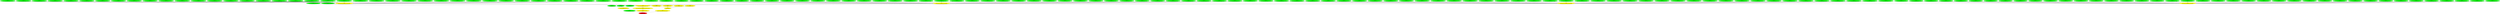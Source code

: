 digraph {
rankdir="BT"
ss_tail_light_16px_unflipped [fillcolor=green style="filled" label="<spriteset>\nss_tail_light_16px_unflipped"]
ss_tail_light_16px_flipped [fillcolor=green style="filled" label="<spriteset>\nss_tail_light_16px_flipped"]
ss_tail_light_empty_unflipped [fillcolor=green style="filled" label="<spriteset>\nss_tail_light_empty_unflipped"]
switch_graphics_layer_tail_light_16px [fillcolor=yellow style="filled" label="<switch>\nswitch_graphics_layer_tail_light_16px"]
switch_cargo_capacity_by_cargo_0 [fillcolor=yellow style="filled" label="<switch>\nswitch_cargo_capacity_by_cargo_0"]
switch_cargo_capacity_by_cargo_1 [fillcolor=yellow style="filled" label="<switch>\nswitch_cargo_capacity_by_cargo_1"]
switch_cargo_capacity_by_cargo_2 [fillcolor=yellow style="filled" label="<switch>\nswitch_cargo_capacity_by_cargo_2"]
switch_cargo_capacity_by_cargo_3 [fillcolor=yellow style="filled" label="<switch>\nswitch_cargo_capacity_by_cargo_3"]
switch_cargo_capacity [fillcolor=yellow style="filled" label="<switch>\nswitch_cargo_capacity"]
open_car_ng_pony_gen_3U_ss_empty_unflipped [fillcolor=green style="filled" label="<spriteset>\nopen_car_ng_pony_gen_3U_ss_empty_unflipped"]
open_car_ng_pony_gen_3U_ss_loading_0_unflipped [fillcolor=green style="filled" label="<spriteset>\nopen_car_ng_pony_gen_3U_ss_loading_0_unflipped"]
open_car_ng_pony_gen_3U_ss_loaded_0_unflipped [fillcolor=green style="filled" label="<spriteset>\nopen_car_ng_pony_gen_3U_ss_loaded_0_unflipped"]
open_car_ng_pony_gen_3U_ss_loading_1_unflipped [fillcolor=green style="filled" label="<spriteset>\nopen_car_ng_pony_gen_3U_ss_loading_1_unflipped"]
open_car_ng_pony_gen_3U_ss_loaded_1_unflipped [fillcolor=green style="filled" label="<spriteset>\nopen_car_ng_pony_gen_3U_ss_loaded_1_unflipped"]
open_car_ng_pony_gen_3U_ss_loading_2_unflipped [fillcolor=green style="filled" label="<spriteset>\nopen_car_ng_pony_gen_3U_ss_loading_2_unflipped"]
open_car_ng_pony_gen_3U_ss_loaded_2_unflipped [fillcolor=green style="filled" label="<spriteset>\nopen_car_ng_pony_gen_3U_ss_loaded_2_unflipped"]
open_car_ng_pony_gen_3U_ss_loading_3_unflipped [fillcolor=green style="filled" label="<spriteset>\nopen_car_ng_pony_gen_3U_ss_loading_3_unflipped"]
open_car_ng_pony_gen_3U_ss_loaded_3_unflipped [fillcolor=green style="filled" label="<spriteset>\nopen_car_ng_pony_gen_3U_ss_loaded_3_unflipped"]
open_car_ng_pony_gen_3U_ss_loading_4_unflipped [fillcolor=green style="filled" label="<spriteset>\nopen_car_ng_pony_gen_3U_ss_loading_4_unflipped"]
open_car_ng_pony_gen_3U_ss_loaded_4_unflipped [fillcolor=green style="filled" label="<spriteset>\nopen_car_ng_pony_gen_3U_ss_loaded_4_unflipped"]
open_car_ng_pony_gen_3U_ss_loading_5_unflipped [fillcolor=green style="filled" label="<spriteset>\nopen_car_ng_pony_gen_3U_ss_loading_5_unflipped"]
open_car_ng_pony_gen_3U_ss_loaded_5_unflipped [fillcolor=green style="filled" label="<spriteset>\nopen_car_ng_pony_gen_3U_ss_loaded_5_unflipped"]
open_car_ng_pony_gen_3U_ss_loading_6_unflipped [fillcolor=green style="filled" label="<spriteset>\nopen_car_ng_pony_gen_3U_ss_loading_6_unflipped"]
open_car_ng_pony_gen_3U_ss_loaded_6_unflipped [fillcolor=green style="filled" label="<spriteset>\nopen_car_ng_pony_gen_3U_ss_loaded_6_unflipped"]
open_car_ng_pony_gen_3U_ss_loading_7_unflipped [fillcolor=green style="filled" label="<spriteset>\nopen_car_ng_pony_gen_3U_ss_loading_7_unflipped"]
open_car_ng_pony_gen_3U_ss_loaded_7_unflipped [fillcolor=green style="filled" label="<spriteset>\nopen_car_ng_pony_gen_3U_ss_loaded_7_unflipped"]
open_car_ng_pony_gen_3U_ss_loading_8_unflipped [fillcolor=green style="filled" label="<spriteset>\nopen_car_ng_pony_gen_3U_ss_loading_8_unflipped"]
open_car_ng_pony_gen_3U_ss_loaded_8_unflipped [fillcolor=green style="filled" label="<spriteset>\nopen_car_ng_pony_gen_3U_ss_loaded_8_unflipped"]
open_car_ng_pony_gen_3U_ss_loading_9_unflipped [fillcolor=green style="filled" label="<spriteset>\nopen_car_ng_pony_gen_3U_ss_loading_9_unflipped"]
open_car_ng_pony_gen_3U_ss_loaded_9_unflipped [fillcolor=green style="filled" label="<spriteset>\nopen_car_ng_pony_gen_3U_ss_loaded_9_unflipped"]
open_car_ng_pony_gen_3U_ss_loading_10_unflipped [fillcolor=green style="filled" label="<spriteset>\nopen_car_ng_pony_gen_3U_ss_loading_10_unflipped"]
open_car_ng_pony_gen_3U_ss_loaded_10_unflipped [fillcolor=green style="filled" label="<spriteset>\nopen_car_ng_pony_gen_3U_ss_loaded_10_unflipped"]
open_car_ng_pony_gen_3U_ss_loading_11_unflipped [fillcolor=green style="filled" label="<spriteset>\nopen_car_ng_pony_gen_3U_ss_loading_11_unflipped"]
open_car_ng_pony_gen_3U_ss_loaded_11_unflipped [fillcolor=green style="filled" label="<spriteset>\nopen_car_ng_pony_gen_3U_ss_loaded_11_unflipped"]
open_car_ng_pony_gen_3U_ss_loading_12_unflipped [fillcolor=green style="filled" label="<spriteset>\nopen_car_ng_pony_gen_3U_ss_loading_12_unflipped"]
open_car_ng_pony_gen_3U_ss_loaded_12_unflipped [fillcolor=green style="filled" label="<spriteset>\nopen_car_ng_pony_gen_3U_ss_loaded_12_unflipped"]
open_car_ng_pony_gen_3U_ss_loading_13_unflipped [fillcolor=green style="filled" label="<spriteset>\nopen_car_ng_pony_gen_3U_ss_loading_13_unflipped"]
open_car_ng_pony_gen_3U_ss_loaded_13_unflipped [fillcolor=green style="filled" label="<spriteset>\nopen_car_ng_pony_gen_3U_ss_loaded_13_unflipped"]
open_car_ng_pony_gen_3U_ss_loading_14_unflipped [fillcolor=green style="filled" label="<spriteset>\nopen_car_ng_pony_gen_3U_ss_loading_14_unflipped"]
open_car_ng_pony_gen_3U_ss_loaded_14_unflipped [fillcolor=green style="filled" label="<spriteset>\nopen_car_ng_pony_gen_3U_ss_loaded_14_unflipped"]
open_car_ng_pony_gen_3U_ss_loading_15_unflipped [fillcolor=green style="filled" label="<spriteset>\nopen_car_ng_pony_gen_3U_ss_loading_15_unflipped"]
open_car_ng_pony_gen_3U_ss_loaded_15_unflipped [fillcolor=green style="filled" label="<spriteset>\nopen_car_ng_pony_gen_3U_ss_loaded_15_unflipped"]
open_car_ng_pony_gen_3U_ss_loading_16_unflipped [fillcolor=green style="filled" label="<spriteset>\nopen_car_ng_pony_gen_3U_ss_loading_16_unflipped"]
open_car_ng_pony_gen_3U_ss_loaded_16_unflipped [fillcolor=green style="filled" label="<spriteset>\nopen_car_ng_pony_gen_3U_ss_loaded_16_unflipped"]
open_car_ng_pony_gen_3U_ss_loading_17_unflipped [fillcolor=green style="filled" label="<spriteset>\nopen_car_ng_pony_gen_3U_ss_loading_17_unflipped"]
open_car_ng_pony_gen_3U_ss_loaded_17_unflipped [fillcolor=green style="filled" label="<spriteset>\nopen_car_ng_pony_gen_3U_ss_loaded_17_unflipped"]
open_car_ng_pony_gen_3U_ss_loading_18_unflipped [fillcolor=green style="filled" label="<spriteset>\nopen_car_ng_pony_gen_3U_ss_loading_18_unflipped"]
open_car_ng_pony_gen_3U_ss_loaded_18_unflipped [fillcolor=green style="filled" label="<spriteset>\nopen_car_ng_pony_gen_3U_ss_loaded_18_unflipped"]
open_car_ng_pony_gen_3U_ss_loading_19_unflipped [fillcolor=green style="filled" label="<spriteset>\nopen_car_ng_pony_gen_3U_ss_loading_19_unflipped"]
open_car_ng_pony_gen_3U_ss_loaded_19_unflipped [fillcolor=green style="filled" label="<spriteset>\nopen_car_ng_pony_gen_3U_ss_loaded_19_unflipped"]
open_car_ng_pony_gen_3U_ss_loading_20_unflipped [fillcolor=green style="filled" label="<spriteset>\nopen_car_ng_pony_gen_3U_ss_loading_20_unflipped"]
open_car_ng_pony_gen_3U_ss_loaded_20_unflipped [fillcolor=green style="filled" label="<spriteset>\nopen_car_ng_pony_gen_3U_ss_loaded_20_unflipped"]
open_car_ng_pony_gen_3U_ss_loading_21_unflipped [fillcolor=green style="filled" label="<spriteset>\nopen_car_ng_pony_gen_3U_ss_loading_21_unflipped"]
open_car_ng_pony_gen_3U_ss_loaded_21_unflipped [fillcolor=green style="filled" label="<spriteset>\nopen_car_ng_pony_gen_3U_ss_loaded_21_unflipped"]
open_car_ng_pony_gen_3U_ss_loading_22_unflipped [fillcolor=green style="filled" label="<spriteset>\nopen_car_ng_pony_gen_3U_ss_loading_22_unflipped"]
open_car_ng_pony_gen_3U_ss_loaded_22_unflipped [fillcolor=green style="filled" label="<spriteset>\nopen_car_ng_pony_gen_3U_ss_loaded_22_unflipped"]
open_car_ng_pony_gen_3U_ss_loading_23_unflipped [fillcolor=green style="filled" label="<spriteset>\nopen_car_ng_pony_gen_3U_ss_loading_23_unflipped"]
open_car_ng_pony_gen_3U_ss_loaded_23_unflipped [fillcolor=green style="filled" label="<spriteset>\nopen_car_ng_pony_gen_3U_ss_loaded_23_unflipped"]
open_car_ng_pony_gen_3U_ss_loading_24_unflipped [fillcolor=green style="filled" label="<spriteset>\nopen_car_ng_pony_gen_3U_ss_loading_24_unflipped"]
open_car_ng_pony_gen_3U_ss_loaded_24_unflipped [fillcolor=green style="filled" label="<spriteset>\nopen_car_ng_pony_gen_3U_ss_loaded_24_unflipped"]
open_car_ng_pony_gen_3U_ss_loading_25_unflipped [fillcolor=green style="filled" label="<spriteset>\nopen_car_ng_pony_gen_3U_ss_loading_25_unflipped"]
open_car_ng_pony_gen_3U_ss_loaded_25_unflipped [fillcolor=green style="filled" label="<spriteset>\nopen_car_ng_pony_gen_3U_ss_loaded_25_unflipped"]
open_car_ng_pony_gen_3U_ss_loading_26_unflipped [fillcolor=green style="filled" label="<spriteset>\nopen_car_ng_pony_gen_3U_ss_loading_26_unflipped"]
open_car_ng_pony_gen_3U_ss_loaded_26_unflipped [fillcolor=green style="filled" label="<spriteset>\nopen_car_ng_pony_gen_3U_ss_loaded_26_unflipped"]
open_car_ng_pony_gen_3U_ss_loading_27_unflipped [fillcolor=green style="filled" label="<spriteset>\nopen_car_ng_pony_gen_3U_ss_loading_27_unflipped"]
open_car_ng_pony_gen_3U_ss_loaded_27_unflipped [fillcolor=green style="filled" label="<spriteset>\nopen_car_ng_pony_gen_3U_ss_loaded_27_unflipped"]
open_car_ng_pony_gen_3U_ss_loading_28_unflipped [fillcolor=green style="filled" label="<spriteset>\nopen_car_ng_pony_gen_3U_ss_loading_28_unflipped"]
open_car_ng_pony_gen_3U_ss_loaded_28_unflipped [fillcolor=green style="filled" label="<spriteset>\nopen_car_ng_pony_gen_3U_ss_loaded_28_unflipped"]
open_car_ng_pony_gen_3U_ss_loading_29_unflipped [fillcolor=green style="filled" label="<spriteset>\nopen_car_ng_pony_gen_3U_ss_loading_29_unflipped"]
open_car_ng_pony_gen_3U_ss_loaded_29_unflipped [fillcolor=green style="filled" label="<spriteset>\nopen_car_ng_pony_gen_3U_ss_loaded_29_unflipped"]
open_car_ng_pony_gen_3U_ss_loading_30_unflipped [fillcolor=green style="filled" label="<spriteset>\nopen_car_ng_pony_gen_3U_ss_loading_30_unflipped"]
open_car_ng_pony_gen_3U_ss_loaded_30_unflipped [fillcolor=green style="filled" label="<spriteset>\nopen_car_ng_pony_gen_3U_ss_loaded_30_unflipped"]
open_car_ng_pony_gen_3U_ss_loading_31_unflipped [fillcolor=green style="filled" label="<spriteset>\nopen_car_ng_pony_gen_3U_ss_loading_31_unflipped"]
open_car_ng_pony_gen_3U_ss_loaded_31_unflipped [fillcolor=green style="filled" label="<spriteset>\nopen_car_ng_pony_gen_3U_ss_loaded_31_unflipped"]
open_car_ng_pony_gen_3U_ss_loading_32_unflipped [fillcolor=green style="filled" label="<spriteset>\nopen_car_ng_pony_gen_3U_ss_loading_32_unflipped"]
open_car_ng_pony_gen_3U_ss_loaded_32_unflipped [fillcolor=green style="filled" label="<spriteset>\nopen_car_ng_pony_gen_3U_ss_loaded_32_unflipped"]
open_car_ng_pony_gen_3U_ss_loading_33_unflipped [fillcolor=green style="filled" label="<spriteset>\nopen_car_ng_pony_gen_3U_ss_loading_33_unflipped"]
open_car_ng_pony_gen_3U_ss_loaded_33_unflipped [fillcolor=green style="filled" label="<spriteset>\nopen_car_ng_pony_gen_3U_ss_loaded_33_unflipped"]
open_car_ng_pony_gen_3U_ss_loading_34_unflipped [fillcolor=green style="filled" label="<spriteset>\nopen_car_ng_pony_gen_3U_ss_loading_34_unflipped"]
open_car_ng_pony_gen_3U_ss_loaded_34_unflipped [fillcolor=green style="filled" label="<spriteset>\nopen_car_ng_pony_gen_3U_ss_loaded_34_unflipped"]
open_car_ng_pony_gen_3U_ss_loading_35_unflipped [fillcolor=green style="filled" label="<spriteset>\nopen_car_ng_pony_gen_3U_ss_loading_35_unflipped"]
open_car_ng_pony_gen_3U_ss_loaded_35_unflipped [fillcolor=green style="filled" label="<spriteset>\nopen_car_ng_pony_gen_3U_ss_loaded_35_unflipped"]
open_car_ng_pony_gen_3U_ss_loading_36_unflipped [fillcolor=green style="filled" label="<spriteset>\nopen_car_ng_pony_gen_3U_ss_loading_36_unflipped"]
open_car_ng_pony_gen_3U_ss_loaded_36_unflipped [fillcolor=green style="filled" label="<spriteset>\nopen_car_ng_pony_gen_3U_ss_loaded_36_unflipped"]
open_car_ng_pony_gen_3U_ss_loading_37_unflipped [fillcolor=green style="filled" label="<spriteset>\nopen_car_ng_pony_gen_3U_ss_loading_37_unflipped"]
open_car_ng_pony_gen_3U_ss_loaded_37_unflipped [fillcolor=green style="filled" label="<spriteset>\nopen_car_ng_pony_gen_3U_ss_loaded_37_unflipped"]
open_car_ng_pony_gen_3U_ss_loading_38_unflipped [fillcolor=green style="filled" label="<spriteset>\nopen_car_ng_pony_gen_3U_ss_loading_38_unflipped"]
open_car_ng_pony_gen_3U_ss_loaded_38_unflipped [fillcolor=green style="filled" label="<spriteset>\nopen_car_ng_pony_gen_3U_ss_loaded_38_unflipped"]
open_car_ng_pony_gen_3U_ss_loading_39_unflipped [fillcolor=green style="filled" label="<spriteset>\nopen_car_ng_pony_gen_3U_ss_loading_39_unflipped"]
open_car_ng_pony_gen_3U_ss_loaded_39_unflipped [fillcolor=green style="filled" label="<spriteset>\nopen_car_ng_pony_gen_3U_ss_loaded_39_unflipped"]
open_car_ng_pony_gen_3U_ss_empty_flipped [fillcolor=green style="filled" label="<spriteset>\nopen_car_ng_pony_gen_3U_ss_empty_flipped"]
open_car_ng_pony_gen_3U_ss_loading_0_flipped [fillcolor=green style="filled" label="<spriteset>\nopen_car_ng_pony_gen_3U_ss_loading_0_flipped"]
open_car_ng_pony_gen_3U_ss_loaded_0_flipped [fillcolor=green style="filled" label="<spriteset>\nopen_car_ng_pony_gen_3U_ss_loaded_0_flipped"]
open_car_ng_pony_gen_3U_ss_loading_1_flipped [fillcolor=green style="filled" label="<spriteset>\nopen_car_ng_pony_gen_3U_ss_loading_1_flipped"]
open_car_ng_pony_gen_3U_ss_loaded_1_flipped [fillcolor=green style="filled" label="<spriteset>\nopen_car_ng_pony_gen_3U_ss_loaded_1_flipped"]
open_car_ng_pony_gen_3U_ss_loading_2_flipped [fillcolor=green style="filled" label="<spriteset>\nopen_car_ng_pony_gen_3U_ss_loading_2_flipped"]
open_car_ng_pony_gen_3U_ss_loaded_2_flipped [fillcolor=green style="filled" label="<spriteset>\nopen_car_ng_pony_gen_3U_ss_loaded_2_flipped"]
open_car_ng_pony_gen_3U_ss_loading_3_flipped [fillcolor=green style="filled" label="<spriteset>\nopen_car_ng_pony_gen_3U_ss_loading_3_flipped"]
open_car_ng_pony_gen_3U_ss_loaded_3_flipped [fillcolor=green style="filled" label="<spriteset>\nopen_car_ng_pony_gen_3U_ss_loaded_3_flipped"]
open_car_ng_pony_gen_3U_ss_loading_4_flipped [fillcolor=green style="filled" label="<spriteset>\nopen_car_ng_pony_gen_3U_ss_loading_4_flipped"]
open_car_ng_pony_gen_3U_ss_loaded_4_flipped [fillcolor=green style="filled" label="<spriteset>\nopen_car_ng_pony_gen_3U_ss_loaded_4_flipped"]
open_car_ng_pony_gen_3U_ss_loading_5_flipped [fillcolor=green style="filled" label="<spriteset>\nopen_car_ng_pony_gen_3U_ss_loading_5_flipped"]
open_car_ng_pony_gen_3U_ss_loaded_5_flipped [fillcolor=green style="filled" label="<spriteset>\nopen_car_ng_pony_gen_3U_ss_loaded_5_flipped"]
open_car_ng_pony_gen_3U_ss_loading_6_flipped [fillcolor=green style="filled" label="<spriteset>\nopen_car_ng_pony_gen_3U_ss_loading_6_flipped"]
open_car_ng_pony_gen_3U_ss_loaded_6_flipped [fillcolor=green style="filled" label="<spriteset>\nopen_car_ng_pony_gen_3U_ss_loaded_6_flipped"]
open_car_ng_pony_gen_3U_ss_loading_7_flipped [fillcolor=green style="filled" label="<spriteset>\nopen_car_ng_pony_gen_3U_ss_loading_7_flipped"]
open_car_ng_pony_gen_3U_ss_loaded_7_flipped [fillcolor=green style="filled" label="<spriteset>\nopen_car_ng_pony_gen_3U_ss_loaded_7_flipped"]
open_car_ng_pony_gen_3U_ss_loading_8_flipped [fillcolor=green style="filled" label="<spriteset>\nopen_car_ng_pony_gen_3U_ss_loading_8_flipped"]
open_car_ng_pony_gen_3U_ss_loaded_8_flipped [fillcolor=green style="filled" label="<spriteset>\nopen_car_ng_pony_gen_3U_ss_loaded_8_flipped"]
open_car_ng_pony_gen_3U_ss_loading_9_flipped [fillcolor=green style="filled" label="<spriteset>\nopen_car_ng_pony_gen_3U_ss_loading_9_flipped"]
open_car_ng_pony_gen_3U_ss_loaded_9_flipped [fillcolor=green style="filled" label="<spriteset>\nopen_car_ng_pony_gen_3U_ss_loaded_9_flipped"]
open_car_ng_pony_gen_3U_ss_loading_10_flipped [fillcolor=green style="filled" label="<spriteset>\nopen_car_ng_pony_gen_3U_ss_loading_10_flipped"]
open_car_ng_pony_gen_3U_ss_loaded_10_flipped [fillcolor=green style="filled" label="<spriteset>\nopen_car_ng_pony_gen_3U_ss_loaded_10_flipped"]
open_car_ng_pony_gen_3U_ss_loading_11_flipped [fillcolor=green style="filled" label="<spriteset>\nopen_car_ng_pony_gen_3U_ss_loading_11_flipped"]
open_car_ng_pony_gen_3U_ss_loaded_11_flipped [fillcolor=green style="filled" label="<spriteset>\nopen_car_ng_pony_gen_3U_ss_loaded_11_flipped"]
open_car_ng_pony_gen_3U_ss_loading_12_flipped [fillcolor=green style="filled" label="<spriteset>\nopen_car_ng_pony_gen_3U_ss_loading_12_flipped"]
open_car_ng_pony_gen_3U_ss_loaded_12_flipped [fillcolor=green style="filled" label="<spriteset>\nopen_car_ng_pony_gen_3U_ss_loaded_12_flipped"]
open_car_ng_pony_gen_3U_ss_loading_13_flipped [fillcolor=green style="filled" label="<spriteset>\nopen_car_ng_pony_gen_3U_ss_loading_13_flipped"]
open_car_ng_pony_gen_3U_ss_loaded_13_flipped [fillcolor=green style="filled" label="<spriteset>\nopen_car_ng_pony_gen_3U_ss_loaded_13_flipped"]
open_car_ng_pony_gen_3U_ss_loading_14_flipped [fillcolor=green style="filled" label="<spriteset>\nopen_car_ng_pony_gen_3U_ss_loading_14_flipped"]
open_car_ng_pony_gen_3U_ss_loaded_14_flipped [fillcolor=green style="filled" label="<spriteset>\nopen_car_ng_pony_gen_3U_ss_loaded_14_flipped"]
open_car_ng_pony_gen_3U_ss_loading_15_flipped [fillcolor=green style="filled" label="<spriteset>\nopen_car_ng_pony_gen_3U_ss_loading_15_flipped"]
open_car_ng_pony_gen_3U_ss_loaded_15_flipped [fillcolor=green style="filled" label="<spriteset>\nopen_car_ng_pony_gen_3U_ss_loaded_15_flipped"]
open_car_ng_pony_gen_3U_ss_loading_16_flipped [fillcolor=green style="filled" label="<spriteset>\nopen_car_ng_pony_gen_3U_ss_loading_16_flipped"]
open_car_ng_pony_gen_3U_ss_loaded_16_flipped [fillcolor=green style="filled" label="<spriteset>\nopen_car_ng_pony_gen_3U_ss_loaded_16_flipped"]
open_car_ng_pony_gen_3U_ss_loading_17_flipped [fillcolor=green style="filled" label="<spriteset>\nopen_car_ng_pony_gen_3U_ss_loading_17_flipped"]
open_car_ng_pony_gen_3U_ss_loaded_17_flipped [fillcolor=green style="filled" label="<spriteset>\nopen_car_ng_pony_gen_3U_ss_loaded_17_flipped"]
open_car_ng_pony_gen_3U_ss_loading_18_flipped [fillcolor=green style="filled" label="<spriteset>\nopen_car_ng_pony_gen_3U_ss_loading_18_flipped"]
open_car_ng_pony_gen_3U_ss_loaded_18_flipped [fillcolor=green style="filled" label="<spriteset>\nopen_car_ng_pony_gen_3U_ss_loaded_18_flipped"]
open_car_ng_pony_gen_3U_ss_loading_19_flipped [fillcolor=green style="filled" label="<spriteset>\nopen_car_ng_pony_gen_3U_ss_loading_19_flipped"]
open_car_ng_pony_gen_3U_ss_loaded_19_flipped [fillcolor=green style="filled" label="<spriteset>\nopen_car_ng_pony_gen_3U_ss_loaded_19_flipped"]
open_car_ng_pony_gen_3U_ss_loading_20_flipped [fillcolor=green style="filled" label="<spriteset>\nopen_car_ng_pony_gen_3U_ss_loading_20_flipped"]
open_car_ng_pony_gen_3U_ss_loaded_20_flipped [fillcolor=green style="filled" label="<spriteset>\nopen_car_ng_pony_gen_3U_ss_loaded_20_flipped"]
open_car_ng_pony_gen_3U_ss_loading_21_flipped [fillcolor=green style="filled" label="<spriteset>\nopen_car_ng_pony_gen_3U_ss_loading_21_flipped"]
open_car_ng_pony_gen_3U_ss_loaded_21_flipped [fillcolor=green style="filled" label="<spriteset>\nopen_car_ng_pony_gen_3U_ss_loaded_21_flipped"]
open_car_ng_pony_gen_3U_ss_loading_22_flipped [fillcolor=green style="filled" label="<spriteset>\nopen_car_ng_pony_gen_3U_ss_loading_22_flipped"]
open_car_ng_pony_gen_3U_ss_loaded_22_flipped [fillcolor=green style="filled" label="<spriteset>\nopen_car_ng_pony_gen_3U_ss_loaded_22_flipped"]
open_car_ng_pony_gen_3U_ss_loading_23_flipped [fillcolor=green style="filled" label="<spriteset>\nopen_car_ng_pony_gen_3U_ss_loading_23_flipped"]
open_car_ng_pony_gen_3U_ss_loaded_23_flipped [fillcolor=green style="filled" label="<spriteset>\nopen_car_ng_pony_gen_3U_ss_loaded_23_flipped"]
open_car_ng_pony_gen_3U_ss_loading_24_flipped [fillcolor=green style="filled" label="<spriteset>\nopen_car_ng_pony_gen_3U_ss_loading_24_flipped"]
open_car_ng_pony_gen_3U_ss_loaded_24_flipped [fillcolor=green style="filled" label="<spriteset>\nopen_car_ng_pony_gen_3U_ss_loaded_24_flipped"]
open_car_ng_pony_gen_3U_ss_loading_25_flipped [fillcolor=green style="filled" label="<spriteset>\nopen_car_ng_pony_gen_3U_ss_loading_25_flipped"]
open_car_ng_pony_gen_3U_ss_loaded_25_flipped [fillcolor=green style="filled" label="<spriteset>\nopen_car_ng_pony_gen_3U_ss_loaded_25_flipped"]
open_car_ng_pony_gen_3U_ss_loading_26_flipped [fillcolor=green style="filled" label="<spriteset>\nopen_car_ng_pony_gen_3U_ss_loading_26_flipped"]
open_car_ng_pony_gen_3U_ss_loaded_26_flipped [fillcolor=green style="filled" label="<spriteset>\nopen_car_ng_pony_gen_3U_ss_loaded_26_flipped"]
open_car_ng_pony_gen_3U_ss_loading_27_flipped [fillcolor=green style="filled" label="<spriteset>\nopen_car_ng_pony_gen_3U_ss_loading_27_flipped"]
open_car_ng_pony_gen_3U_ss_loaded_27_flipped [fillcolor=green style="filled" label="<spriteset>\nopen_car_ng_pony_gen_3U_ss_loaded_27_flipped"]
open_car_ng_pony_gen_3U_ss_loading_28_flipped [fillcolor=green style="filled" label="<spriteset>\nopen_car_ng_pony_gen_3U_ss_loading_28_flipped"]
open_car_ng_pony_gen_3U_ss_loaded_28_flipped [fillcolor=green style="filled" label="<spriteset>\nopen_car_ng_pony_gen_3U_ss_loaded_28_flipped"]
open_car_ng_pony_gen_3U_ss_loading_29_flipped [fillcolor=green style="filled" label="<spriteset>\nopen_car_ng_pony_gen_3U_ss_loading_29_flipped"]
open_car_ng_pony_gen_3U_ss_loaded_29_flipped [fillcolor=green style="filled" label="<spriteset>\nopen_car_ng_pony_gen_3U_ss_loaded_29_flipped"]
open_car_ng_pony_gen_3U_ss_loading_30_flipped [fillcolor=green style="filled" label="<spriteset>\nopen_car_ng_pony_gen_3U_ss_loading_30_flipped"]
open_car_ng_pony_gen_3U_ss_loaded_30_flipped [fillcolor=green style="filled" label="<spriteset>\nopen_car_ng_pony_gen_3U_ss_loaded_30_flipped"]
open_car_ng_pony_gen_3U_ss_loading_31_flipped [fillcolor=green style="filled" label="<spriteset>\nopen_car_ng_pony_gen_3U_ss_loading_31_flipped"]
open_car_ng_pony_gen_3U_ss_loaded_31_flipped [fillcolor=green style="filled" label="<spriteset>\nopen_car_ng_pony_gen_3U_ss_loaded_31_flipped"]
open_car_ng_pony_gen_3U_ss_loading_32_flipped [fillcolor=green style="filled" label="<spriteset>\nopen_car_ng_pony_gen_3U_ss_loading_32_flipped"]
open_car_ng_pony_gen_3U_ss_loaded_32_flipped [fillcolor=green style="filled" label="<spriteset>\nopen_car_ng_pony_gen_3U_ss_loaded_32_flipped"]
open_car_ng_pony_gen_3U_ss_loading_33_flipped [fillcolor=green style="filled" label="<spriteset>\nopen_car_ng_pony_gen_3U_ss_loading_33_flipped"]
open_car_ng_pony_gen_3U_ss_loaded_33_flipped [fillcolor=green style="filled" label="<spriteset>\nopen_car_ng_pony_gen_3U_ss_loaded_33_flipped"]
open_car_ng_pony_gen_3U_ss_loading_34_flipped [fillcolor=green style="filled" label="<spriteset>\nopen_car_ng_pony_gen_3U_ss_loading_34_flipped"]
open_car_ng_pony_gen_3U_ss_loaded_34_flipped [fillcolor=green style="filled" label="<spriteset>\nopen_car_ng_pony_gen_3U_ss_loaded_34_flipped"]
open_car_ng_pony_gen_3U_ss_loading_35_flipped [fillcolor=green style="filled" label="<spriteset>\nopen_car_ng_pony_gen_3U_ss_loading_35_flipped"]
open_car_ng_pony_gen_3U_ss_loaded_35_flipped [fillcolor=green style="filled" label="<spriteset>\nopen_car_ng_pony_gen_3U_ss_loaded_35_flipped"]
open_car_ng_pony_gen_3U_ss_loading_36_flipped [fillcolor=green style="filled" label="<spriteset>\nopen_car_ng_pony_gen_3U_ss_loading_36_flipped"]
open_car_ng_pony_gen_3U_ss_loaded_36_flipped [fillcolor=green style="filled" label="<spriteset>\nopen_car_ng_pony_gen_3U_ss_loaded_36_flipped"]
open_car_ng_pony_gen_3U_ss_loading_37_flipped [fillcolor=green style="filled" label="<spriteset>\nopen_car_ng_pony_gen_3U_ss_loading_37_flipped"]
open_car_ng_pony_gen_3U_ss_loaded_37_flipped [fillcolor=green style="filled" label="<spriteset>\nopen_car_ng_pony_gen_3U_ss_loaded_37_flipped"]
open_car_ng_pony_gen_3U_ss_loading_38_flipped [fillcolor=green style="filled" label="<spriteset>\nopen_car_ng_pony_gen_3U_ss_loading_38_flipped"]
open_car_ng_pony_gen_3U_ss_loaded_38_flipped [fillcolor=green style="filled" label="<spriteset>\nopen_car_ng_pony_gen_3U_ss_loaded_38_flipped"]
open_car_ng_pony_gen_3U_ss_loading_39_flipped [fillcolor=green style="filled" label="<spriteset>\nopen_car_ng_pony_gen_3U_ss_loading_39_flipped"]
open_car_ng_pony_gen_3U_ss_loaded_39_flipped [fillcolor=green style="filled" label="<spriteset>\nopen_car_ng_pony_gen_3U_ss_loaded_39_flipped"]
open_car_ng_pony_gen_3U_switch_cargo_loading_unflipped [fillcolor=yellow style="filled" label="<switch>\nopen_car_ng_pony_gen_3U_switch_cargo_loading_unflipped"]
open_car_ng_pony_gen_3U_switch_cargo_loading_flipped [fillcolor=yellow style="filled" label="<switch>\nopen_car_ng_pony_gen_3U_switch_cargo_loading_flipped"]
open_car_ng_pony_gen_3U_switch_cargo_loaded_unflipped [fillcolor=yellow style="filled" label="<switch>\nopen_car_ng_pony_gen_3U_switch_cargo_loaded_unflipped"]
open_car_ng_pony_gen_3U_switch_cargo_loaded_flipped [fillcolor=yellow style="filled" label="<switch>\nopen_car_ng_pony_gen_3U_switch_cargo_loaded_flipped"]
open_car_ng_pony_gen_3U_switch_graphics_vehicle [fillcolor=yellow style="filled" label="<switch>\nopen_car_ng_pony_gen_3U_switch_graphics_vehicle"]
open_car_ng_pony_gen_3U_ss_purchase [fillcolor=green style="filled" label="<spriteset>\nopen_car_ng_pony_gen_3U_ss_purchase"]
open_car_ng_pony_gen_3U_switch_set_layers_register_more_sprites [fillcolor=yellow style="filled" label="<switch>\nopen_car_ng_pony_gen_3U_switch_set_layers_register_more_sprites"]
open_car_ng_pony_gen_3U_switch_graphics [fillcolor=yellow style="filled" label="<switch>\nopen_car_ng_pony_gen_3U_switch_graphics"]
open_car_ng_pony_gen_3U_switch_cargo_capacity [fillcolor=yellow style="filled" label="<switch>\nopen_car_ng_pony_gen_3U_switch_cargo_capacity"]
open_car_ng_pony_gen_3U [fillcolor=red style="filled" label="<FEAT_TRAINS 2160>\nopen_car_ng_pony_gen_3U"]
open_car_ng_pony_gen_3U_switch_cargo_loading_flipped->open_car_ng_pony_gen_3U_ss_loading_32_flipped
open_car_ng_pony_gen_3U_switch_cargo_loaded_unflipped->open_car_ng_pony_gen_3U_ss_loaded_26_unflipped
open_car_ng_pony_gen_3U_switch_cargo_loading_unflipped->open_car_ng_pony_gen_3U_ss_loading_0_unflipped
open_car_ng_pony_gen_3U_switch_cargo_loaded_unflipped->open_car_ng_pony_gen_3U_ss_loaded_4_unflipped
open_car_ng_pony_gen_3U_switch_cargo_loaded_unflipped->open_car_ng_pony_gen_3U_ss_loaded_19_unflipped
open_car_ng_pony_gen_3U_switch_cargo_loading_unflipped->open_car_ng_pony_gen_3U_ss_loading_29_unflipped
open_car_ng_pony_gen_3U_switch_cargo_loading_unflipped->open_car_ng_pony_gen_3U_ss_loading_11_unflipped
open_car_ng_pony_gen_3U_switch_cargo_loading_unflipped->open_car_ng_pony_gen_3U_ss_loading_31_unflipped
open_car_ng_pony_gen_3U_switch_cargo_loading_flipped->open_car_ng_pony_gen_3U_ss_loading_9_flipped
open_car_ng_pony_gen_3U_switch_cargo_loaded_flipped->open_car_ng_pony_gen_3U_ss_loaded_23_flipped
open_car_ng_pony_gen_3U->open_car_ng_pony_gen_3U_switch_cargo_capacity
open_car_ng_pony_gen_3U_switch_cargo_loading_flipped->open_car_ng_pony_gen_3U_ss_loading_37_flipped
open_car_ng_pony_gen_3U_switch_cargo_loading_flipped->open_car_ng_pony_gen_3U_ss_loading_31_flipped
open_car_ng_pony_gen_3U_switch_cargo_loading_unflipped->open_car_ng_pony_gen_3U_ss_loading_39_unflipped
open_car_ng_pony_gen_3U_switch_cargo_loading_flipped->open_car_ng_pony_gen_3U_ss_loading_34_flipped
open_car_ng_pony_gen_3U_switch_cargo_loading_unflipped->open_car_ng_pony_gen_3U_ss_loading_6_unflipped
open_car_ng_pony_gen_3U_switch_cargo_loaded_unflipped->open_car_ng_pony_gen_3U_ss_loaded_13_unflipped
open_car_ng_pony_gen_3U_switch_cargo_loaded_unflipped->open_car_ng_pony_gen_3U_ss_loaded_16_unflipped
open_car_ng_pony_gen_3U_switch_cargo_loading_flipped->open_car_ng_pony_gen_3U_ss_loading_35_flipped
open_car_ng_pony_gen_3U_switch_cargo_loading_unflipped->open_car_ng_pony_gen_3U_ss_loading_7_unflipped
open_car_ng_pony_gen_3U_switch_cargo_loading_unflipped->open_car_ng_pony_gen_3U_ss_loading_35_unflipped
open_car_ng_pony_gen_3U_switch_cargo_loaded_unflipped->open_car_ng_pony_gen_3U_ss_loaded_32_unflipped
open_car_ng_pony_gen_3U_switch_cargo_loaded_flipped->open_car_ng_pony_gen_3U_ss_loaded_3_flipped
open_car_ng_pony_gen_3U_switch_cargo_loaded_flipped->open_car_ng_pony_gen_3U_ss_loaded_10_flipped
open_car_ng_pony_gen_3U_switch_cargo_loaded_flipped->open_car_ng_pony_gen_3U_ss_loaded_19_flipped
open_car_ng_pony_gen_3U_switch_cargo_loaded_flipped->open_car_ng_pony_gen_3U_ss_loaded_20_flipped
open_car_ng_pony_gen_3U_switch_cargo_loaded_flipped->open_car_ng_pony_gen_3U_ss_loaded_37_flipped
open_car_ng_pony_gen_3U->open_car_ng_pony_gen_3U_switch_graphics
open_car_ng_pony_gen_3U_switch_cargo_loading_unflipped->open_car_ng_pony_gen_3U_ss_loading_15_unflipped
open_car_ng_pony_gen_3U_switch_cargo_loading_flipped->open_car_ng_pony_gen_3U_ss_loading_10_flipped
open_car_ng_pony_gen_3U_switch_cargo_loading_unflipped->open_car_ng_pony_gen_3U_ss_loading_18_unflipped
open_car_ng_pony_gen_3U_switch_cargo_loaded_unflipped->open_car_ng_pony_gen_3U_ss_loaded_17_unflipped
open_car_ng_pony_gen_3U_switch_cargo_loaded_flipped->open_car_ng_pony_gen_3U_ss_loaded_28_flipped
open_car_ng_pony_gen_3U_switch_cargo_loaded_unflipped->open_car_ng_pony_gen_3U_ss_loaded_25_unflipped
open_car_ng_pony_gen_3U_switch_graphics_vehicle->open_car_ng_pony_gen_3U_switch_cargo_loaded_unflipped
open_car_ng_pony_gen_3U_switch_cargo_loading_unflipped->open_car_ng_pony_gen_3U_ss_loading_4_unflipped
open_car_ng_pony_gen_3U_switch_graphics_vehicle->open_car_ng_pony_gen_3U_ss_empty_unflipped
open_car_ng_pony_gen_3U_switch_cargo_loaded_unflipped->open_car_ng_pony_gen_3U_ss_loaded_10_unflipped
open_car_ng_pony_gen_3U_switch_cargo_loading_flipped->open_car_ng_pony_gen_3U_ss_loading_39_flipped
open_car_ng_pony_gen_3U_switch_graphics_vehicle->open_car_ng_pony_gen_3U_switch_cargo_loaded_flipped
open_car_ng_pony_gen_3U_switch_cargo_loading_flipped->open_car_ng_pony_gen_3U_ss_loading_15_flipped
open_car_ng_pony_gen_3U_switch_cargo_loading_flipped->open_car_ng_pony_gen_3U_ss_loading_16_flipped
open_car_ng_pony_gen_3U_switch_cargo_loaded_unflipped->open_car_ng_pony_gen_3U_ss_loaded_35_unflipped
open_car_ng_pony_gen_3U_switch_cargo_loading_unflipped->open_car_ng_pony_gen_3U_ss_loading_5_unflipped
open_car_ng_pony_gen_3U_switch_graphics_vehicle->open_car_ng_pony_gen_3U_ss_empty_flipped
open_car_ng_pony_gen_3U_switch_cargo_loaded_flipped->open_car_ng_pony_gen_3U_ss_loaded_13_flipped
open_car_ng_pony_gen_3U_switch_cargo_loading_flipped->open_car_ng_pony_gen_3U_ss_loading_2_flipped
open_car_ng_pony_gen_3U_switch_cargo_loading_flipped->open_car_ng_pony_gen_3U_ss_loading_17_flipped
open_car_ng_pony_gen_3U_switch_cargo_loading_unflipped->open_car_ng_pony_gen_3U_ss_loading_27_unflipped
open_car_ng_pony_gen_3U_switch_graphics->open_car_ng_pony_gen_3U_switch_set_layers_register_more_sprites
open_car_ng_pony_gen_3U_switch_cargo_loaded_flipped->open_car_ng_pony_gen_3U_ss_loaded_6_flipped
open_car_ng_pony_gen_3U_switch_cargo_loaded_unflipped->open_car_ng_pony_gen_3U_ss_loaded_31_unflipped
open_car_ng_pony_gen_3U_switch_cargo_loaded_unflipped->open_car_ng_pony_gen_3U_ss_loaded_37_unflipped
open_car_ng_pony_gen_3U_switch_cargo_loaded_unflipped->open_car_ng_pony_gen_3U_ss_loaded_9_unflipped
open_car_ng_pony_gen_3U_switch_cargo_loaded_unflipped->open_car_ng_pony_gen_3U_ss_loaded_8_unflipped
open_car_ng_pony_gen_3U_switch_cargo_loading_flipped->open_car_ng_pony_gen_3U_ss_loading_1_flipped
switch_graphics_layer_tail_light_16px->ss_tail_light_16px_flipped
open_car_ng_pony_gen_3U_switch_cargo_loading_flipped->open_car_ng_pony_gen_3U_ss_loading_12_flipped
open_car_ng_pony_gen_3U_switch_cargo_loaded_unflipped->open_car_ng_pony_gen_3U_ss_loaded_3_unflipped
open_car_ng_pony_gen_3U_switch_cargo_loading_unflipped->open_car_ng_pony_gen_3U_ss_loading_19_unflipped
open_car_ng_pony_gen_3U_switch_cargo_loading_flipped->open_car_ng_pony_gen_3U_ss_loading_0_flipped
open_car_ng_pony_gen_3U_switch_cargo_loaded_flipped->open_car_ng_pony_gen_3U_ss_loaded_0_flipped
open_car_ng_pony_gen_3U_switch_cargo_loading_unflipped->open_car_ng_pony_gen_3U_ss_loading_12_unflipped
open_car_ng_pony_gen_3U_switch_set_layers_register_more_sprites->open_car_ng_pony_gen_3U_switch_graphics_vehicle
open_car_ng_pony_gen_3U_switch_cargo_loaded_flipped->open_car_ng_pony_gen_3U_ss_loaded_32_flipped
open_car_ng_pony_gen_3U_switch_cargo_loading_unflipped->open_car_ng_pony_gen_3U_ss_loading_22_unflipped
open_car_ng_pony_gen_3U_switch_cargo_loaded_unflipped->open_car_ng_pony_gen_3U_ss_loaded_11_unflipped
switch_cargo_capacity->switch_cargo_capacity_by_cargo_1
open_car_ng_pony_gen_3U_switch_cargo_loaded_unflipped->open_car_ng_pony_gen_3U_ss_loaded_14_unflipped
open_car_ng_pony_gen_3U_switch_cargo_loaded_unflipped->open_car_ng_pony_gen_3U_ss_loaded_21_unflipped
open_car_ng_pony_gen_3U_switch_cargo_loading_unflipped->open_car_ng_pony_gen_3U_ss_loading_8_unflipped
open_car_ng_pony_gen_3U_switch_cargo_loading_unflipped->open_car_ng_pony_gen_3U_ss_loading_20_unflipped
open_car_ng_pony_gen_3U_switch_cargo_loaded_flipped->open_car_ng_pony_gen_3U_ss_loaded_26_flipped
open_car_ng_pony_gen_3U_switch_cargo_capacity->switch_cargo_capacity
open_car_ng_pony_gen_3U_switch_cargo_loaded_flipped->open_car_ng_pony_gen_3U_ss_loaded_18_flipped
open_car_ng_pony_gen_3U_switch_cargo_loaded_flipped->open_car_ng_pony_gen_3U_ss_loaded_31_flipped
open_car_ng_pony_gen_3U_switch_cargo_loaded_unflipped->open_car_ng_pony_gen_3U_ss_loaded_0_unflipped
open_car_ng_pony_gen_3U_switch_cargo_loaded_flipped->open_car_ng_pony_gen_3U_ss_loaded_1_flipped
open_car_ng_pony_gen_3U_switch_cargo_loaded_unflipped->open_car_ng_pony_gen_3U_ss_loaded_39_unflipped
open_car_ng_pony_gen_3U_switch_cargo_loaded_flipped->open_car_ng_pony_gen_3U_ss_loaded_8_flipped
open_car_ng_pony_gen_3U_switch_cargo_loaded_unflipped->open_car_ng_pony_gen_3U_ss_loaded_2_unflipped
open_car_ng_pony_gen_3U_switch_cargo_loading_unflipped->open_car_ng_pony_gen_3U_ss_loading_33_unflipped
open_car_ng_pony_gen_3U_switch_cargo_loaded_flipped->open_car_ng_pony_gen_3U_ss_loaded_14_flipped
open_car_ng_pony_gen_3U_switch_cargo_loaded_unflipped->open_car_ng_pony_gen_3U_ss_loaded_29_unflipped
open_car_ng_pony_gen_3U_switch_cargo_loading_unflipped->open_car_ng_pony_gen_3U_ss_loading_36_unflipped
open_car_ng_pony_gen_3U_switch_cargo_loading_flipped->open_car_ng_pony_gen_3U_ss_loading_38_flipped
open_car_ng_pony_gen_3U_switch_cargo_loaded_unflipped->open_car_ng_pony_gen_3U_ss_loaded_28_unflipped
open_car_ng_pony_gen_3U_switch_graphics->switch_graphics_layer_tail_light_16px
open_car_ng_pony_gen_3U_switch_cargo_loading_unflipped->open_car_ng_pony_gen_3U_ss_loading_24_unflipped
open_car_ng_pony_gen_3U_switch_cargo_loading_flipped->open_car_ng_pony_gen_3U_ss_loading_20_flipped
switch_graphics_layer_tail_light_16px->ss_tail_light_empty_unflipped
open_car_ng_pony_gen_3U_switch_cargo_loading_unflipped->open_car_ng_pony_gen_3U_ss_loading_2_unflipped
open_car_ng_pony_gen_3U_switch_cargo_loaded_unflipped->open_car_ng_pony_gen_3U_ss_loaded_27_unflipped
open_car_ng_pony_gen_3U_switch_cargo_loaded_flipped->open_car_ng_pony_gen_3U_ss_loaded_35_flipped
open_car_ng_pony_gen_3U_switch_cargo_loaded_flipped->open_car_ng_pony_gen_3U_ss_loaded_39_flipped
open_car_ng_pony_gen_3U_switch_cargo_loaded_unflipped->open_car_ng_pony_gen_3U_ss_loaded_6_unflipped
open_car_ng_pony_gen_3U_switch_cargo_loading_flipped->open_car_ng_pony_gen_3U_ss_loading_3_flipped
open_car_ng_pony_gen_3U_switch_cargo_loading_unflipped->open_car_ng_pony_gen_3U_ss_loading_38_unflipped
open_car_ng_pony_gen_3U_switch_cargo_loading_flipped->open_car_ng_pony_gen_3U_ss_loading_14_flipped
open_car_ng_pony_gen_3U_switch_cargo_loaded_unflipped->open_car_ng_pony_gen_3U_ss_loaded_12_unflipped
open_car_ng_pony_gen_3U_switch_cargo_loaded_flipped->open_car_ng_pony_gen_3U_ss_loaded_36_flipped
open_car_ng_pony_gen_3U_switch_cargo_loaded_unflipped->open_car_ng_pony_gen_3U_ss_loaded_23_unflipped
open_car_ng_pony_gen_3U_switch_cargo_loaded_unflipped->open_car_ng_pony_gen_3U_ss_loaded_22_unflipped
open_car_ng_pony_gen_3U_switch_cargo_loaded_flipped->open_car_ng_pony_gen_3U_ss_loaded_21_flipped
open_car_ng_pony_gen_3U_switch_cargo_loaded_unflipped->open_car_ng_pony_gen_3U_ss_loaded_15_unflipped
open_car_ng_pony_gen_3U_switch_cargo_loading_unflipped->open_car_ng_pony_gen_3U_ss_loading_25_unflipped
open_car_ng_pony_gen_3U_switch_cargo_loaded_flipped->open_car_ng_pony_gen_3U_ss_loaded_2_flipped
switch_cargo_capacity->switch_cargo_capacity_by_cargo_3
open_car_ng_pony_gen_3U_switch_cargo_loaded_flipped->open_car_ng_pony_gen_3U_ss_loaded_5_flipped
switch_cargo_capacity->switch_cargo_capacity_by_cargo_0
open_car_ng_pony_gen_3U_switch_cargo_loading_unflipped->open_car_ng_pony_gen_3U_ss_loading_1_unflipped
open_car_ng_pony_gen_3U_switch_cargo_loaded_unflipped->open_car_ng_pony_gen_3U_ss_loaded_20_unflipped
open_car_ng_pony_gen_3U_switch_cargo_loading_flipped->open_car_ng_pony_gen_3U_ss_loading_24_flipped
open_car_ng_pony_gen_3U_switch_cargo_loaded_flipped->open_car_ng_pony_gen_3U_ss_loaded_9_flipped
open_car_ng_pony_gen_3U_switch_cargo_loaded_flipped->open_car_ng_pony_gen_3U_ss_loaded_27_flipped
open_car_ng_pony_gen_3U_switch_cargo_loading_unflipped->open_car_ng_pony_gen_3U_ss_loading_30_unflipped
open_car_ng_pony_gen_3U_switch_cargo_loading_unflipped->open_car_ng_pony_gen_3U_ss_loading_14_unflipped
open_car_ng_pony_gen_3U_switch_cargo_loading_flipped->open_car_ng_pony_gen_3U_ss_loading_30_flipped
open_car_ng_pony_gen_3U_switch_cargo_loading_flipped->open_car_ng_pony_gen_3U_ss_loading_26_flipped
open_car_ng_pony_gen_3U_switch_cargo_loaded_flipped->open_car_ng_pony_gen_3U_ss_loaded_15_flipped
open_car_ng_pony_gen_3U_switch_cargo_loading_unflipped->open_car_ng_pony_gen_3U_ss_loading_26_unflipped
open_car_ng_pony_gen_3U_switch_cargo_loading_unflipped->open_car_ng_pony_gen_3U_ss_loading_3_unflipped
open_car_ng_pony_gen_3U_switch_cargo_loading_unflipped->open_car_ng_pony_gen_3U_ss_loading_23_unflipped
open_car_ng_pony_gen_3U_switch_cargo_loading_flipped->open_car_ng_pony_gen_3U_ss_loading_7_flipped
open_car_ng_pony_gen_3U_switch_cargo_loading_flipped->open_car_ng_pony_gen_3U_ss_loading_36_flipped
open_car_ng_pony_gen_3U_switch_cargo_loaded_flipped->open_car_ng_pony_gen_3U_ss_loaded_12_flipped
open_car_ng_pony_gen_3U_switch_cargo_loaded_unflipped->open_car_ng_pony_gen_3U_ss_loaded_5_unflipped
open_car_ng_pony_gen_3U_switch_cargo_loaded_flipped->open_car_ng_pony_gen_3U_ss_loaded_16_flipped
open_car_ng_pony_gen_3U_switch_cargo_loaded_unflipped->open_car_ng_pony_gen_3U_ss_loaded_18_unflipped
open_car_ng_pony_gen_3U_switch_cargo_loading_flipped->open_car_ng_pony_gen_3U_ss_loading_6_flipped
open_car_ng_pony_gen_3U_switch_cargo_loaded_unflipped->open_car_ng_pony_gen_3U_ss_loaded_36_unflipped
open_car_ng_pony_gen_3U_switch_cargo_loading_unflipped->open_car_ng_pony_gen_3U_ss_loading_32_unflipped
open_car_ng_pony_gen_3U_switch_graphics_vehicle->open_car_ng_pony_gen_3U_switch_cargo_loading_flipped
open_car_ng_pony_gen_3U_switch_cargo_loading_unflipped->open_car_ng_pony_gen_3U_ss_loading_13_unflipped
open_car_ng_pony_gen_3U_switch_cargo_loading_unflipped->open_car_ng_pony_gen_3U_ss_loading_10_unflipped
open_car_ng_pony_gen_3U_switch_cargo_loaded_unflipped->open_car_ng_pony_gen_3U_ss_loaded_1_unflipped
open_car_ng_pony_gen_3U_switch_cargo_loaded_flipped->open_car_ng_pony_gen_3U_ss_loaded_38_flipped
open_car_ng_pony_gen_3U_switch_cargo_loading_flipped->open_car_ng_pony_gen_3U_ss_loading_19_flipped
switch_graphics_layer_tail_light_16px->ss_tail_light_16px_unflipped
open_car_ng_pony_gen_3U_switch_cargo_loaded_flipped->open_car_ng_pony_gen_3U_ss_loaded_7_flipped
open_car_ng_pony_gen_3U_switch_cargo_loading_unflipped->open_car_ng_pony_gen_3U_ss_loading_17_unflipped
open_car_ng_pony_gen_3U_switch_cargo_loaded_unflipped->open_car_ng_pony_gen_3U_ss_loaded_34_unflipped
open_car_ng_pony_gen_3U_switch_cargo_loading_unflipped->open_car_ng_pony_gen_3U_ss_loading_21_unflipped
open_car_ng_pony_gen_3U_switch_cargo_loading_flipped->open_car_ng_pony_gen_3U_ss_loading_11_flipped
open_car_ng_pony_gen_3U_switch_cargo_loading_flipped->open_car_ng_pony_gen_3U_ss_loading_13_flipped
open_car_ng_pony_gen_3U_switch_cargo_loading_flipped->open_car_ng_pony_gen_3U_ss_loading_29_flipped
open_car_ng_pony_gen_3U_switch_cargo_loaded_unflipped->open_car_ng_pony_gen_3U_ss_loaded_30_unflipped
open_car_ng_pony_gen_3U_switch_cargo_loaded_flipped->open_car_ng_pony_gen_3U_ss_loaded_34_flipped
open_car_ng_pony_gen_3U_switch_cargo_loading_unflipped->open_car_ng_pony_gen_3U_ss_loading_34_unflipped
open_car_ng_pony_gen_3U_switch_cargo_loaded_flipped->open_car_ng_pony_gen_3U_ss_loaded_33_flipped
open_car_ng_pony_gen_3U_switch_cargo_loaded_unflipped->open_car_ng_pony_gen_3U_ss_loaded_24_unflipped
open_car_ng_pony_gen_3U_switch_cargo_loading_flipped->open_car_ng_pony_gen_3U_ss_loading_21_flipped
open_car_ng_pony_gen_3U_switch_cargo_loading_flipped->open_car_ng_pony_gen_3U_ss_loading_25_flipped
open_car_ng_pony_gen_3U_switch_cargo_loading_unflipped->open_car_ng_pony_gen_3U_ss_loading_37_unflipped
open_car_ng_pony_gen_3U_switch_cargo_loading_unflipped->open_car_ng_pony_gen_3U_ss_loading_9_unflipped
open_car_ng_pony_gen_3U_switch_cargo_loading_flipped->open_car_ng_pony_gen_3U_ss_loading_4_flipped
open_car_ng_pony_gen_3U_switch_cargo_loaded_flipped->open_car_ng_pony_gen_3U_ss_loaded_22_flipped
open_car_ng_pony_gen_3U_switch_cargo_loaded_unflipped->open_car_ng_pony_gen_3U_ss_loaded_33_unflipped
open_car_ng_pony_gen_3U_switch_cargo_loaded_flipped->open_car_ng_pony_gen_3U_ss_loaded_17_flipped
open_car_ng_pony_gen_3U_switch_cargo_loaded_flipped->open_car_ng_pony_gen_3U_ss_loaded_11_flipped
open_car_ng_pony_gen_3U_switch_cargo_loading_flipped->open_car_ng_pony_gen_3U_ss_loading_8_flipped
open_car_ng_pony_gen_3U_switch_cargo_loaded_flipped->open_car_ng_pony_gen_3U_ss_loaded_25_flipped
open_car_ng_pony_gen_3U_switch_cargo_loaded_flipped->open_car_ng_pony_gen_3U_ss_loaded_4_flipped
open_car_ng_pony_gen_3U_switch_cargo_loaded_flipped->open_car_ng_pony_gen_3U_ss_loaded_29_flipped
open_car_ng_pony_gen_3U_switch_cargo_loaded_unflipped->open_car_ng_pony_gen_3U_ss_loaded_7_unflipped
open_car_ng_pony_gen_3U_switch_cargo_loading_flipped->open_car_ng_pony_gen_3U_ss_loading_27_flipped
open_car_ng_pony_gen_3U_switch_cargo_loading_flipped->open_car_ng_pony_gen_3U_ss_loading_23_flipped
open_car_ng_pony_gen_3U_switch_cargo_loading_flipped->open_car_ng_pony_gen_3U_ss_loading_5_flipped
open_car_ng_pony_gen_3U_switch_cargo_loading_flipped->open_car_ng_pony_gen_3U_ss_loading_28_flipped
open_car_ng_pony_gen_3U_switch_cargo_loaded_unflipped->open_car_ng_pony_gen_3U_ss_loaded_38_unflipped
open_car_ng_pony_gen_3U_switch_cargo_loading_unflipped->open_car_ng_pony_gen_3U_ss_loading_28_unflipped
open_car_ng_pony_gen_3U_switch_cargo_loaded_flipped->open_car_ng_pony_gen_3U_ss_loaded_30_flipped
open_car_ng_pony_gen_3U_switch_cargo_loading_flipped->open_car_ng_pony_gen_3U_ss_loading_18_flipped
open_car_ng_pony_gen_3U_switch_graphics_vehicle->open_car_ng_pony_gen_3U_switch_cargo_loading_unflipped
switch_cargo_capacity->switch_cargo_capacity_by_cargo_2
open_car_ng_pony_gen_3U_switch_cargo_loaded_flipped->open_car_ng_pony_gen_3U_ss_loaded_24_flipped
open_car_ng_pony_gen_3U_switch_cargo_loading_flipped->open_car_ng_pony_gen_3U_ss_loading_22_flipped
open_car_ng_pony_gen_3U_switch_cargo_loading_unflipped->open_car_ng_pony_gen_3U_ss_loading_16_unflipped
open_car_ng_pony_gen_3U->open_car_ng_pony_gen_3U_ss_purchase
open_car_ng_pony_gen_3U_switch_cargo_loading_flipped->open_car_ng_pony_gen_3U_ss_loading_33_flipped
}
